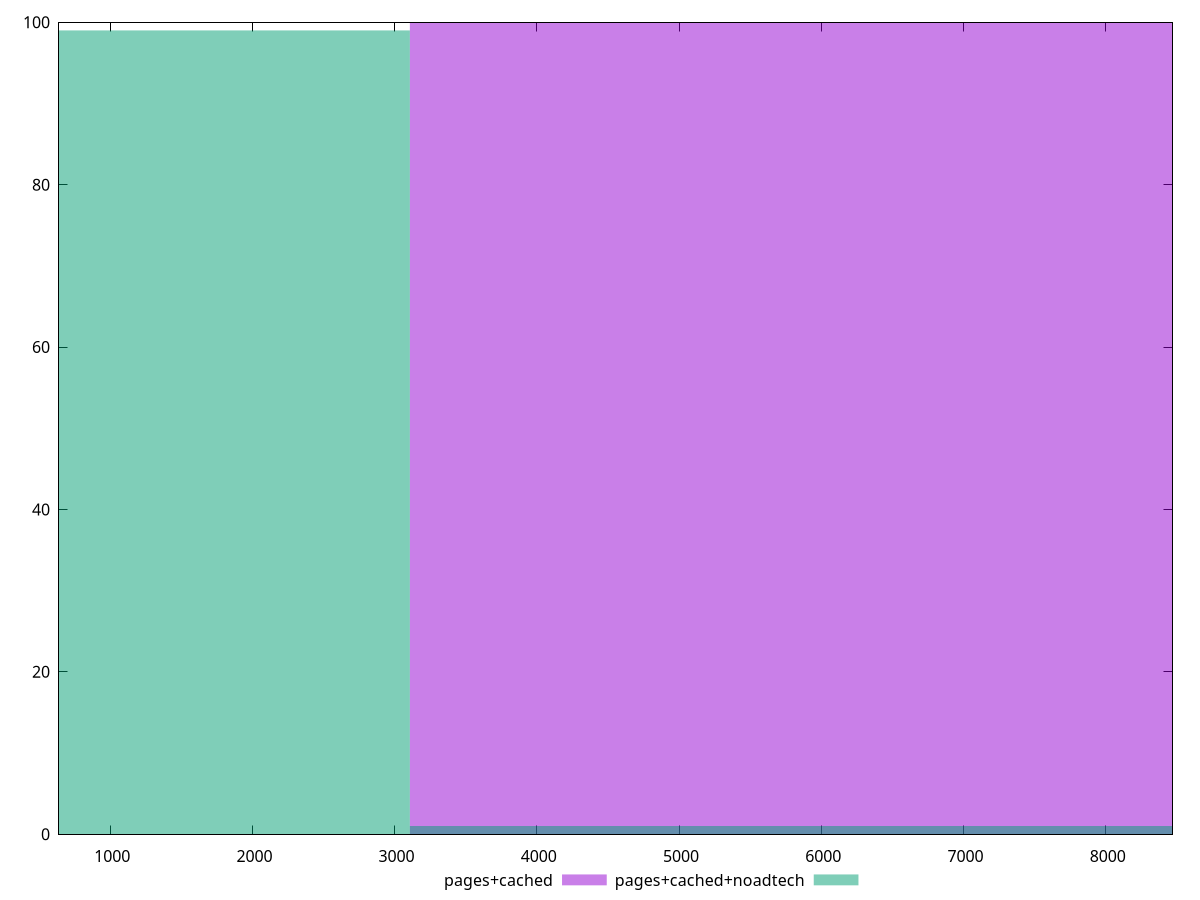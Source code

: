 reset

$pagesCached <<EOF
6214.262589969673 100
EOF

$pagesCachedNoadtech <<EOF
0 99
6214.262589969673 1
EOF

set key outside below
set boxwidth 6214.262589969673
set xrange [640:8470]
set yrange [0:100]
set trange [0:100]
set style fill transparent solid 0.5 noborder
set terminal svg size 640, 500 enhanced background rgb 'white'
set output "report_00015_2021-02-09T16-11-33.973Z/uses-text-compression/comparison/histogram/1_vs_2.svg"

plot $pagesCached title "pages+cached" with boxes, \
     $pagesCachedNoadtech title "pages+cached+noadtech" with boxes

reset
